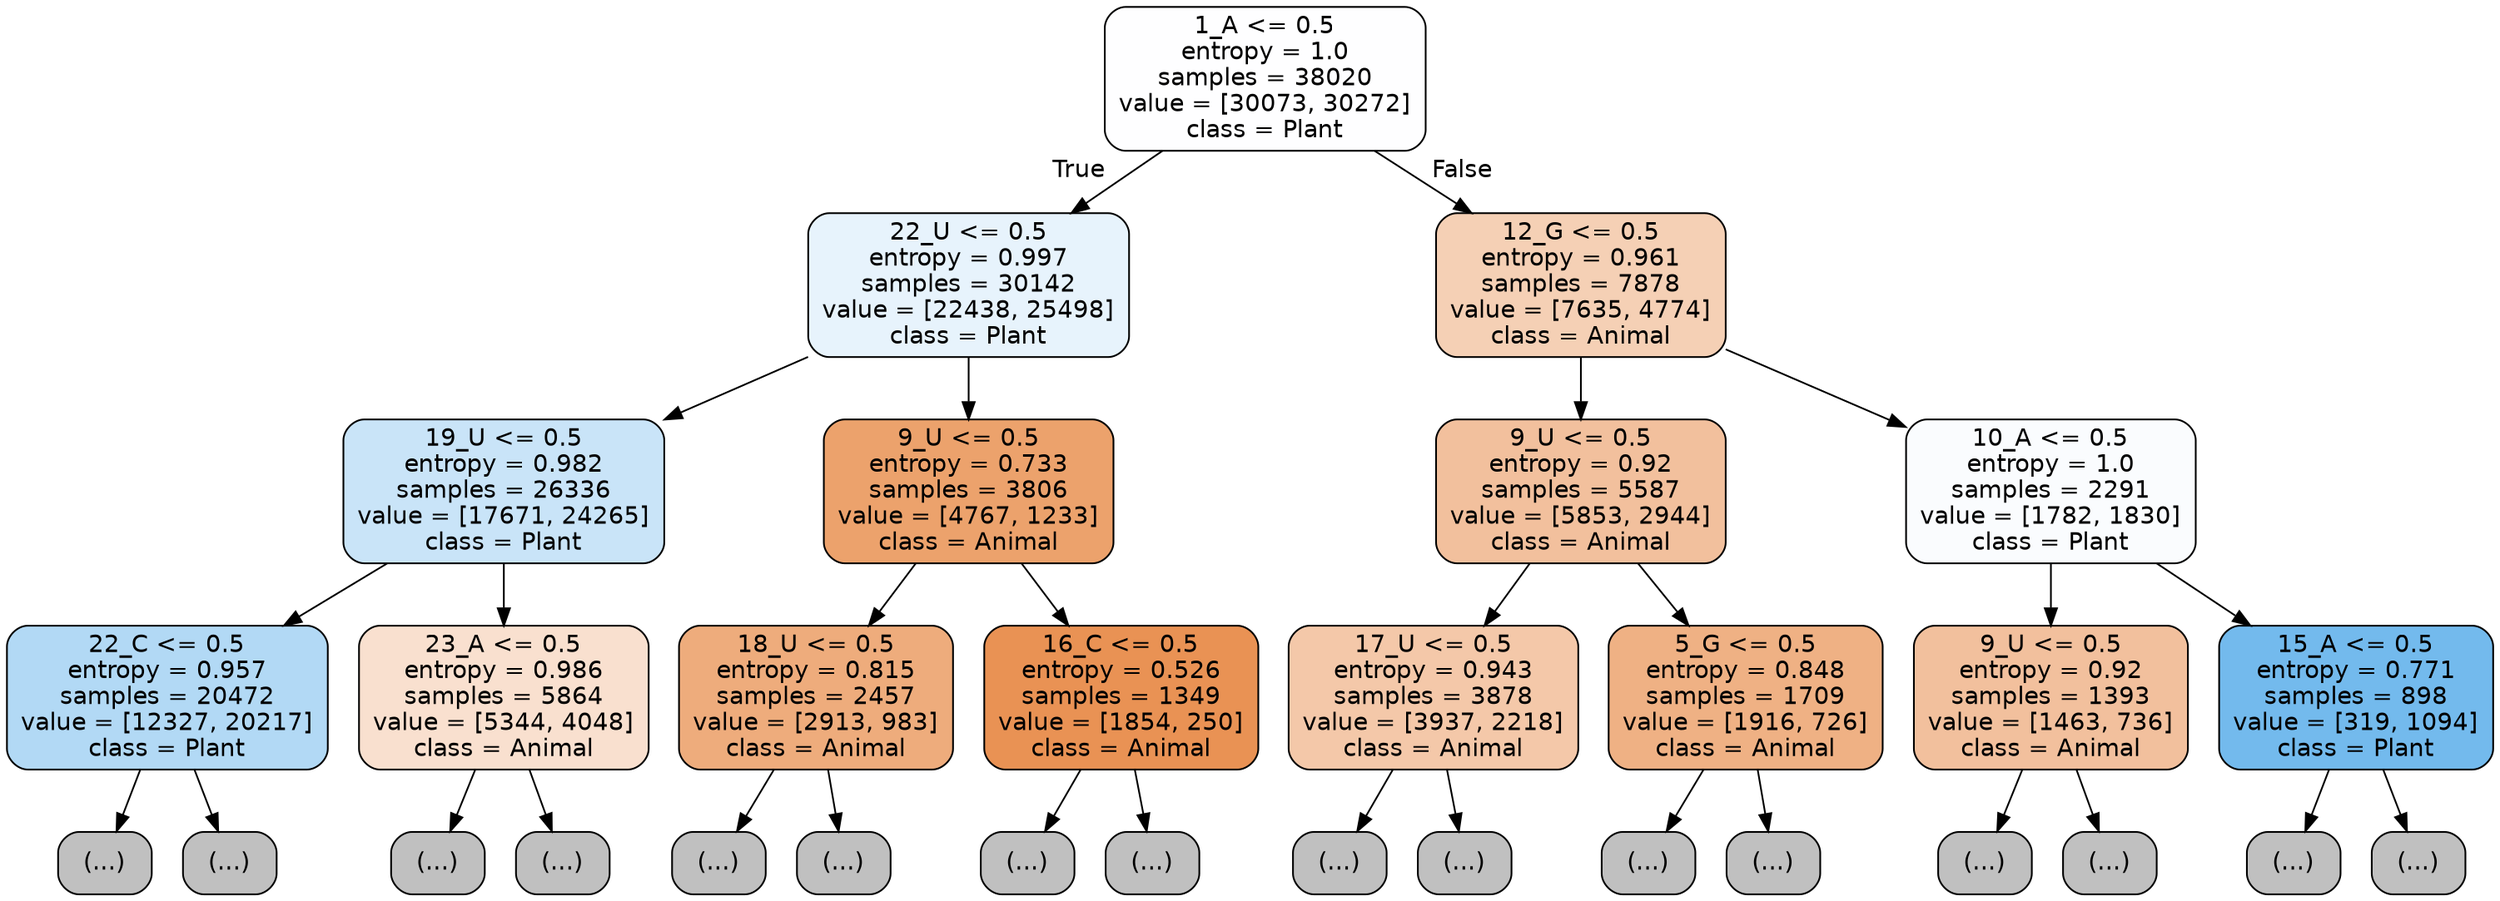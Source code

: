 digraph Tree {
node [shape=box, style="filled, rounded", color="black", fontname="helvetica"] ;
edge [fontname="helvetica"] ;
0 [label="1_A <= 0.5\nentropy = 1.0\nsamples = 38020\nvalue = [30073, 30272]\nclass = Plant", fillcolor="#fefeff"] ;
1 [label="22_U <= 0.5\nentropy = 0.997\nsamples = 30142\nvalue = [22438, 25498]\nclass = Plant", fillcolor="#e7f3fc"] ;
0 -> 1 [labeldistance=2.5, labelangle=45, headlabel="True"] ;
2 [label="19_U <= 0.5\nentropy = 0.982\nsamples = 26336\nvalue = [17671, 24265]\nclass = Plant", fillcolor="#c9e4f8"] ;
1 -> 2 ;
3 [label="22_C <= 0.5\nentropy = 0.957\nsamples = 20472\nvalue = [12327, 20217]\nclass = Plant", fillcolor="#b2d9f5"] ;
2 -> 3 ;
4 [label="(...)", fillcolor="#C0C0C0"] ;
3 -> 4 ;
7035 [label="(...)", fillcolor="#C0C0C0"] ;
3 -> 7035 ;
8138 [label="23_A <= 0.5\nentropy = 0.986\nsamples = 5864\nvalue = [5344, 4048]\nclass = Animal", fillcolor="#f9e0cf"] ;
2 -> 8138 ;
8139 [label="(...)", fillcolor="#C0C0C0"] ;
8138 -> 8139 ;
11004 [label="(...)", fillcolor="#C0C0C0"] ;
8138 -> 11004 ;
11119 [label="9_U <= 0.5\nentropy = 0.733\nsamples = 3806\nvalue = [4767, 1233]\nclass = Animal", fillcolor="#eca26c"] ;
1 -> 11119 ;
11120 [label="18_U <= 0.5\nentropy = 0.815\nsamples = 2457\nvalue = [2913, 983]\nclass = Animal", fillcolor="#eeac7c"] ;
11119 -> 11120 ;
11121 [label="(...)", fillcolor="#C0C0C0"] ;
11120 -> 11121 ;
11962 [label="(...)", fillcolor="#C0C0C0"] ;
11120 -> 11962 ;
12299 [label="16_C <= 0.5\nentropy = 0.526\nsamples = 1349\nvalue = [1854, 250]\nclass = Animal", fillcolor="#e99254"] ;
11119 -> 12299 ;
12300 [label="(...)", fillcolor="#C0C0C0"] ;
12299 -> 12300 ;
12607 [label="(...)", fillcolor="#C0C0C0"] ;
12299 -> 12607 ;
12720 [label="12_G <= 0.5\nentropy = 0.961\nsamples = 7878\nvalue = [7635, 4774]\nclass = Animal", fillcolor="#f5d0b5"] ;
0 -> 12720 [labeldistance=2.5, labelangle=-45, headlabel="False"] ;
12721 [label="9_U <= 0.5\nentropy = 0.92\nsamples = 5587\nvalue = [5853, 2944]\nclass = Animal", fillcolor="#f2c09d"] ;
12720 -> 12721 ;
12722 [label="17_U <= 0.5\nentropy = 0.943\nsamples = 3878\nvalue = [3937, 2218]\nclass = Animal", fillcolor="#f4c8a9"] ;
12721 -> 12722 ;
12723 [label="(...)", fillcolor="#C0C0C0"] ;
12722 -> 12723 ;
14250 [label="(...)", fillcolor="#C0C0C0"] ;
12722 -> 14250 ;
14853 [label="5_G <= 0.5\nentropy = 0.848\nsamples = 1709\nvalue = [1916, 726]\nclass = Animal", fillcolor="#efb184"] ;
12721 -> 14853 ;
14854 [label="(...)", fillcolor="#C0C0C0"] ;
14853 -> 14854 ;
15477 [label="(...)", fillcolor="#C0C0C0"] ;
14853 -> 15477 ;
15704 [label="10_A <= 0.5\nentropy = 1.0\nsamples = 2291\nvalue = [1782, 1830]\nclass = Plant", fillcolor="#fafcfe"] ;
12720 -> 15704 ;
15705 [label="9_U <= 0.5\nentropy = 0.92\nsamples = 1393\nvalue = [1463, 736]\nclass = Animal", fillcolor="#f2c09d"] ;
15704 -> 15705 ;
15706 [label="(...)", fillcolor="#C0C0C0"] ;
15705 -> 15706 ;
16267 [label="(...)", fillcolor="#C0C0C0"] ;
15705 -> 16267 ;
16526 [label="15_A <= 0.5\nentropy = 0.771\nsamples = 898\nvalue = [319, 1094]\nclass = Plant", fillcolor="#73baed"] ;
15704 -> 16526 ;
16527 [label="(...)", fillcolor="#C0C0C0"] ;
16526 -> 16527 ;
16710 [label="(...)", fillcolor="#C0C0C0"] ;
16526 -> 16710 ;
}